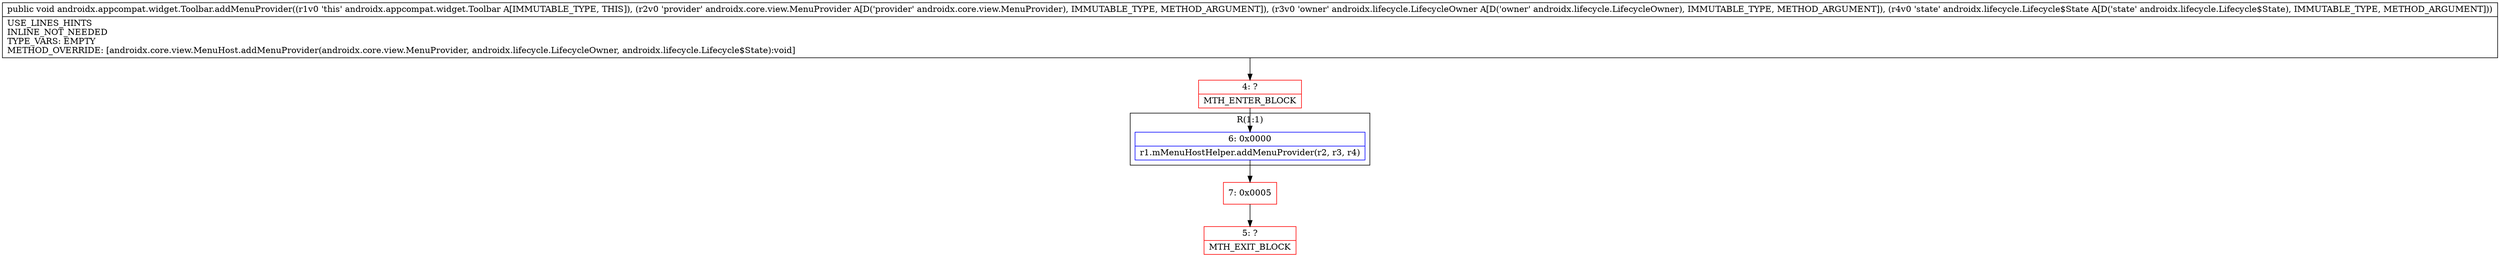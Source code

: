 digraph "CFG forandroidx.appcompat.widget.Toolbar.addMenuProvider(Landroidx\/core\/view\/MenuProvider;Landroidx\/lifecycle\/LifecycleOwner;Landroidx\/lifecycle\/Lifecycle$State;)V" {
subgraph cluster_Region_1257585686 {
label = "R(1:1)";
node [shape=record,color=blue];
Node_6 [shape=record,label="{6\:\ 0x0000|r1.mMenuHostHelper.addMenuProvider(r2, r3, r4)\l}"];
}
Node_4 [shape=record,color=red,label="{4\:\ ?|MTH_ENTER_BLOCK\l}"];
Node_7 [shape=record,color=red,label="{7\:\ 0x0005}"];
Node_5 [shape=record,color=red,label="{5\:\ ?|MTH_EXIT_BLOCK\l}"];
MethodNode[shape=record,label="{public void androidx.appcompat.widget.Toolbar.addMenuProvider((r1v0 'this' androidx.appcompat.widget.Toolbar A[IMMUTABLE_TYPE, THIS]), (r2v0 'provider' androidx.core.view.MenuProvider A[D('provider' androidx.core.view.MenuProvider), IMMUTABLE_TYPE, METHOD_ARGUMENT]), (r3v0 'owner' androidx.lifecycle.LifecycleOwner A[D('owner' androidx.lifecycle.LifecycleOwner), IMMUTABLE_TYPE, METHOD_ARGUMENT]), (r4v0 'state' androidx.lifecycle.Lifecycle$State A[D('state' androidx.lifecycle.Lifecycle$State), IMMUTABLE_TYPE, METHOD_ARGUMENT]))  | USE_LINES_HINTS\lINLINE_NOT_NEEDED\lTYPE_VARS: EMPTY\lMETHOD_OVERRIDE: [androidx.core.view.MenuHost.addMenuProvider(androidx.core.view.MenuProvider, androidx.lifecycle.LifecycleOwner, androidx.lifecycle.Lifecycle$State):void]\l}"];
MethodNode -> Node_4;Node_6 -> Node_7;
Node_4 -> Node_6;
Node_7 -> Node_5;
}

